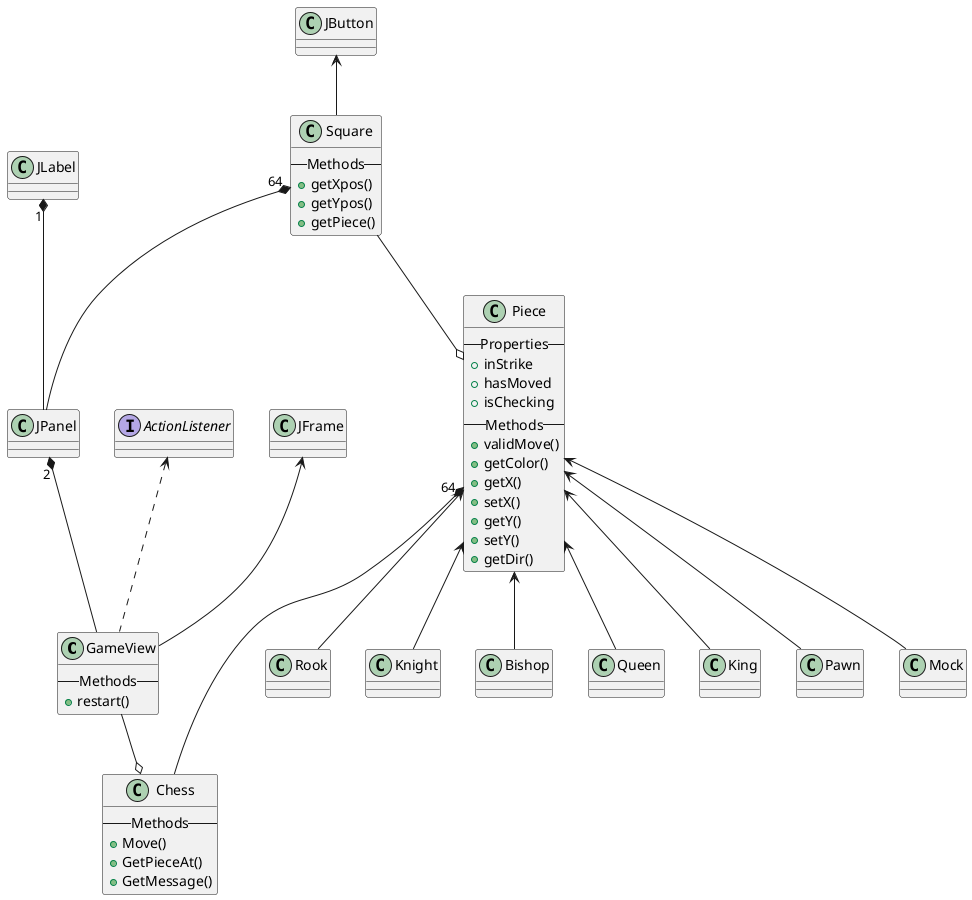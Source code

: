 @startuml
class GameView{
    --Methods--
    + restart()
}

class JPanel

class JLabel

class Chess{
    --Methods--
    + Move()
    + GetPieceAt()
    + GetMessage()
}

class Square{
    --Methods--
    + getXpos()
    + getYpos()
    + getPiece()
}

class Piece{
    --Properties--
    + inStrike
    + hasMoved
    + isChecking
    --Methods--
    + validMove()
    + getColor()
    + getX()
    + setX()
    + getY()
    + setY()
    + getDir()
}

class Rook
class Knight
class Bishop
class Queen
class King
class Pawn
class Mock

interface ActionListener



JFrame <-- GameView
GameView --o Chess


JPanel "2" *-- GameView
Square "64" *-- JPanel
JLabel "1" *-- JPanel


Piece "64" *-- Chess

JButton <-- Square
ActionListener <.. GameView

Square --o Piece

Piece <-- Rook
Piece <-- Knight
Piece <-- Bishop
Piece <-- Queen
Piece <-- King
Piece <-- Pawn
Piece <-- Mock

@enduml